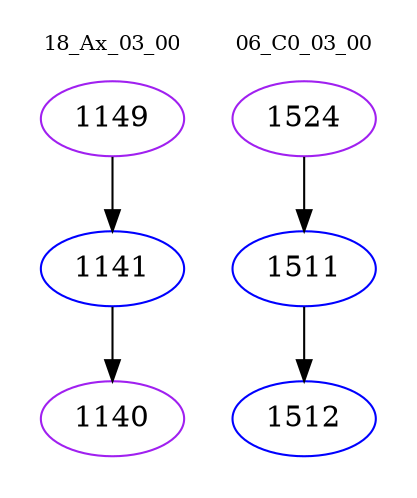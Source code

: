 digraph{
subgraph cluster_0 {
color = white
label = "18_Ax_03_00";
fontsize=10;
T0_1149 [label="1149", color="purple"]
T0_1149 -> T0_1141 [color="black"]
T0_1141 [label="1141", color="blue"]
T0_1141 -> T0_1140 [color="black"]
T0_1140 [label="1140", color="purple"]
}
subgraph cluster_1 {
color = white
label = "06_C0_03_00";
fontsize=10;
T1_1524 [label="1524", color="purple"]
T1_1524 -> T1_1511 [color="black"]
T1_1511 [label="1511", color="blue"]
T1_1511 -> T1_1512 [color="black"]
T1_1512 [label="1512", color="blue"]
}
}
